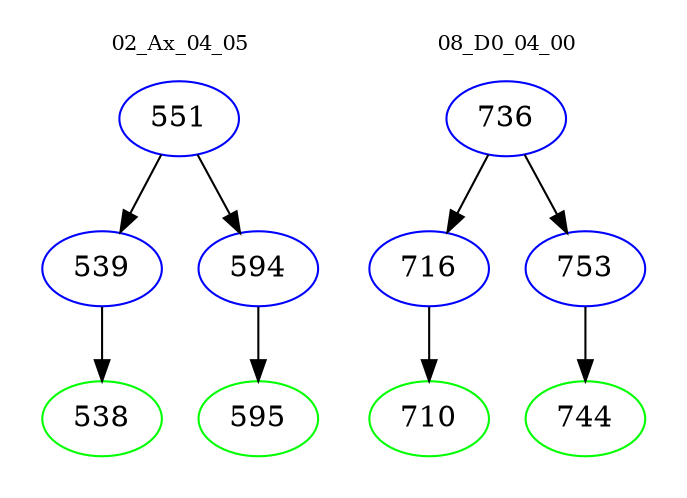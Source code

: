 digraph{
subgraph cluster_0 {
color = white
label = "02_Ax_04_05";
fontsize=10;
T0_551 [label="551", color="blue"]
T0_551 -> T0_539 [color="black"]
T0_539 [label="539", color="blue"]
T0_539 -> T0_538 [color="black"]
T0_538 [label="538", color="green"]
T0_551 -> T0_594 [color="black"]
T0_594 [label="594", color="blue"]
T0_594 -> T0_595 [color="black"]
T0_595 [label="595", color="green"]
}
subgraph cluster_1 {
color = white
label = "08_D0_04_00";
fontsize=10;
T1_736 [label="736", color="blue"]
T1_736 -> T1_716 [color="black"]
T1_716 [label="716", color="blue"]
T1_716 -> T1_710 [color="black"]
T1_710 [label="710", color="green"]
T1_736 -> T1_753 [color="black"]
T1_753 [label="753", color="blue"]
T1_753 -> T1_744 [color="black"]
T1_744 [label="744", color="green"]
}
}
